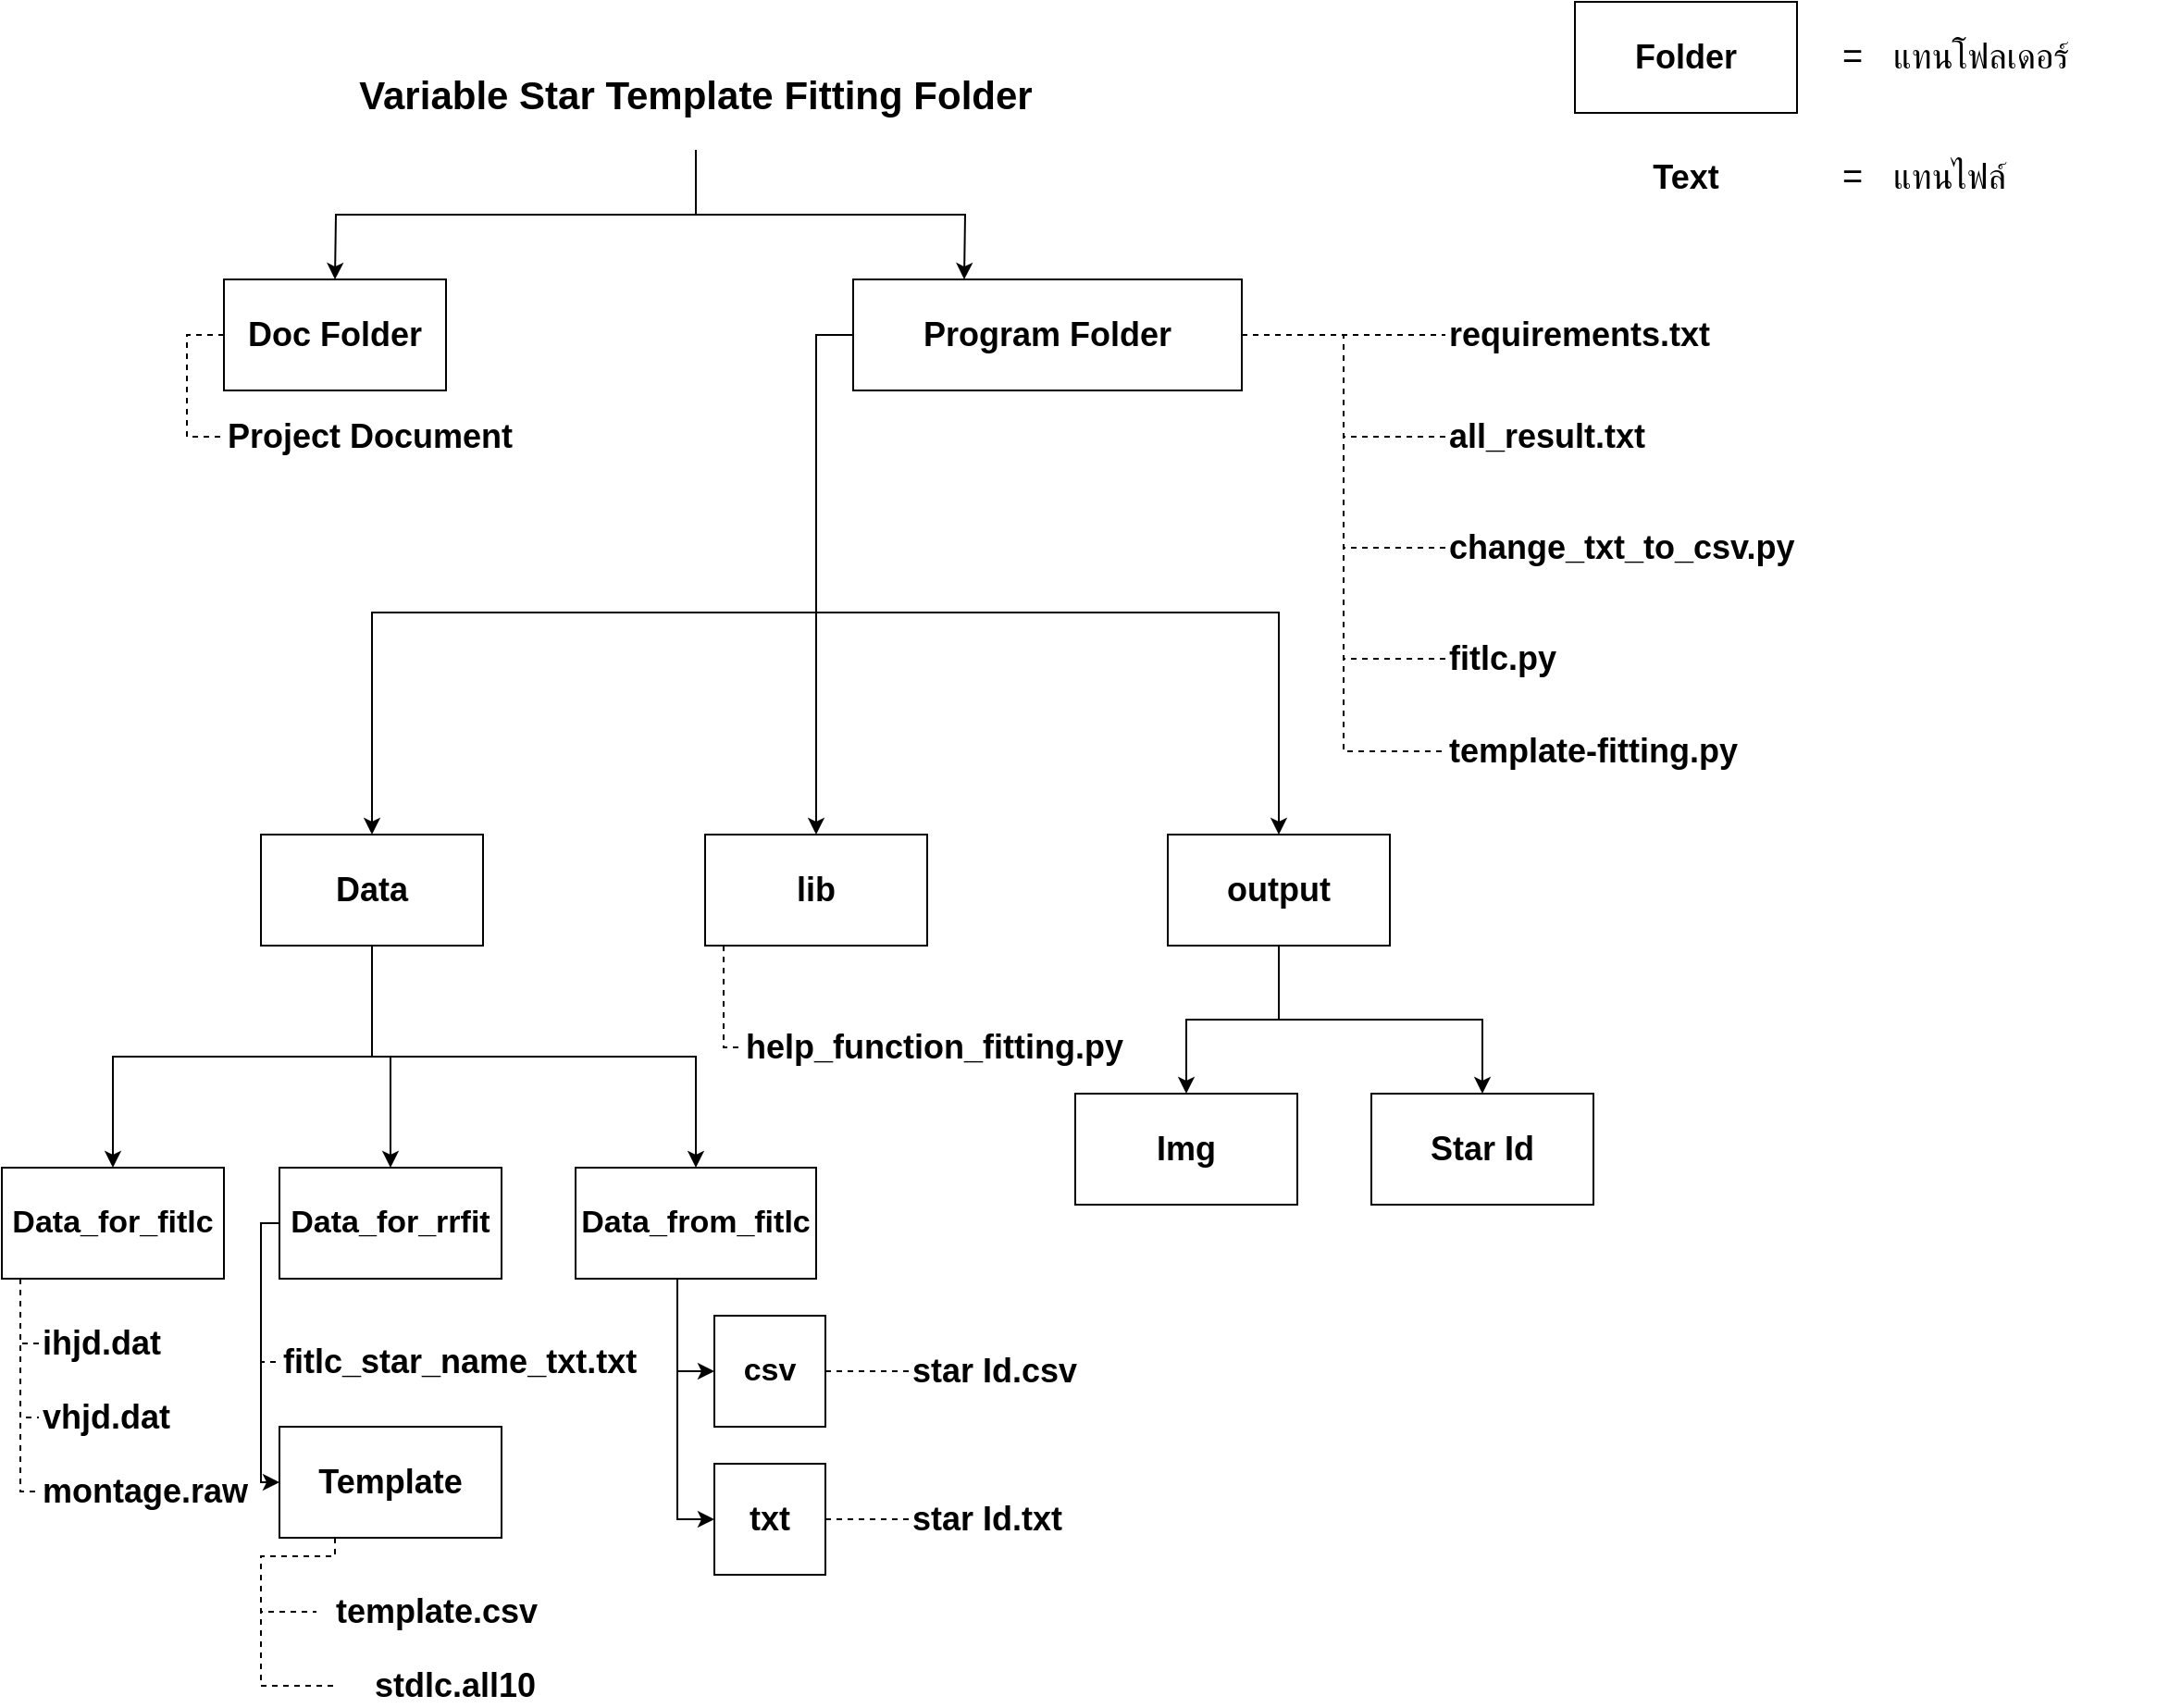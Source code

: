 <mxfile version="14.1.9" type="device"><diagram id="a78L-Ay_S3Wst40OVpjx" name="Page-1"><mxGraphModel dx="1422" dy="794" grid="1" gridSize="10" guides="1" tooltips="1" connect="1" arrows="1" fold="1" page="1" pageScale="1" pageWidth="850" pageHeight="1100" math="0" shadow="0"><root><mxCell id="0"/><mxCell id="1" parent="0"/><mxCell id="njR7GxznD3RlltQjHAHe-4" style="edgeStyle=orthogonalEdgeStyle;rounded=0;orthogonalLoop=1;jettySize=auto;html=1;entryX=0.5;entryY=0;entryDx=0;entryDy=0;" edge="1" parent="1" source="njR7GxznD3RlltQjHAHe-1"><mxGeometry relative="1" as="geometry"><mxPoint x="190" y="160" as="targetPoint"/></mxGeometry></mxCell><mxCell id="njR7GxznD3RlltQjHAHe-5" style="edgeStyle=orthogonalEdgeStyle;rounded=0;orthogonalLoop=1;jettySize=auto;html=1;entryX=0.5;entryY=0;entryDx=0;entryDy=0;" edge="1" parent="1" source="njR7GxznD3RlltQjHAHe-1"><mxGeometry relative="1" as="geometry"><mxPoint x="530" y="160" as="targetPoint"/></mxGeometry></mxCell><mxCell id="njR7GxznD3RlltQjHAHe-1" value="&lt;b&gt;&lt;font style=&quot;font-size: 21px&quot;&gt;Variable Star Template Fitting Folder&lt;/font&gt;&lt;/b&gt;" style="text;html=1;strokeColor=none;fillColor=none;align=center;verticalAlign=middle;whiteSpace=wrap;rounded=0;" vertex="1" parent="1"><mxGeometry x="180" y="30" width="410" height="60" as="geometry"/></mxCell><mxCell id="njR7GxznD3RlltQjHAHe-9" style="edgeStyle=orthogonalEdgeStyle;rounded=0;orthogonalLoop=1;jettySize=auto;html=1;entryX=0;entryY=0.5;entryDx=0;entryDy=0;exitX=0;exitY=0.5;exitDx=0;exitDy=0;endArrow=none;endFill=0;dashed=1;" edge="1" parent="1" source="njR7GxznD3RlltQjHAHe-6" target="njR7GxznD3RlltQjHAHe-8"><mxGeometry relative="1" as="geometry"/></mxCell><mxCell id="njR7GxznD3RlltQjHAHe-6" value="&lt;b&gt;&lt;font style=&quot;font-size: 18px&quot;&gt;Doc Folder&lt;/font&gt;&lt;/b&gt;" style="rounded=0;whiteSpace=wrap;html=1;" vertex="1" parent="1"><mxGeometry x="130" y="160" width="120" height="60" as="geometry"/></mxCell><mxCell id="njR7GxznD3RlltQjHAHe-13" style="edgeStyle=orthogonalEdgeStyle;rounded=0;orthogonalLoop=1;jettySize=auto;html=1;entryX=0.5;entryY=0;entryDx=0;entryDy=0;endArrow=classic;endFill=1;exitX=0.5;exitY=1;exitDx=0;exitDy=0;" edge="1" parent="1" source="njR7GxznD3RlltQjHAHe-7" target="njR7GxznD3RlltQjHAHe-10"><mxGeometry relative="1" as="geometry"><Array as="points"><mxPoint x="575" y="190"/><mxPoint x="450" y="190"/><mxPoint x="450" y="340"/><mxPoint x="210" y="340"/></Array></mxGeometry></mxCell><mxCell id="njR7GxznD3RlltQjHAHe-14" style="edgeStyle=orthogonalEdgeStyle;rounded=0;orthogonalLoop=1;jettySize=auto;html=1;entryX=0.5;entryY=0;entryDx=0;entryDy=0;endArrow=classic;endFill=1;" edge="1" parent="1" source="njR7GxznD3RlltQjHAHe-7" target="njR7GxznD3RlltQjHAHe-11"><mxGeometry relative="1" as="geometry"><Array as="points"><mxPoint x="450" y="190"/><mxPoint x="450" y="460"/></Array></mxGeometry></mxCell><mxCell id="njR7GxznD3RlltQjHAHe-15" style="edgeStyle=orthogonalEdgeStyle;rounded=0;orthogonalLoop=1;jettySize=auto;html=1;entryX=0.5;entryY=0;entryDx=0;entryDy=0;endArrow=classic;endFill=1;exitX=0.5;exitY=1;exitDx=0;exitDy=0;" edge="1" parent="1" source="njR7GxznD3RlltQjHAHe-7" target="njR7GxznD3RlltQjHAHe-12"><mxGeometry relative="1" as="geometry"><Array as="points"><mxPoint x="575" y="190"/><mxPoint x="450" y="190"/><mxPoint x="450" y="340"/><mxPoint x="700" y="340"/></Array></mxGeometry></mxCell><mxCell id="njR7GxznD3RlltQjHAHe-22" style="edgeStyle=orthogonalEdgeStyle;rounded=0;orthogonalLoop=1;jettySize=auto;html=1;entryX=0;entryY=0.5;entryDx=0;entryDy=0;endArrow=none;endFill=0;dashed=1;" edge="1" parent="1" source="njR7GxznD3RlltQjHAHe-7" target="njR7GxznD3RlltQjHAHe-19"><mxGeometry relative="1" as="geometry"/></mxCell><mxCell id="njR7GxznD3RlltQjHAHe-23" style="edgeStyle=orthogonalEdgeStyle;rounded=0;orthogonalLoop=1;jettySize=auto;html=1;entryX=0;entryY=0.5;entryDx=0;entryDy=0;dashed=1;endArrow=none;endFill=0;" edge="1" parent="1" source="njR7GxznD3RlltQjHAHe-7" target="njR7GxznD3RlltQjHAHe-17"><mxGeometry relative="1" as="geometry"/></mxCell><mxCell id="njR7GxznD3RlltQjHAHe-24" style="edgeStyle=orthogonalEdgeStyle;rounded=0;orthogonalLoop=1;jettySize=auto;html=1;entryX=0;entryY=0.5;entryDx=0;entryDy=0;dashed=1;endArrow=none;endFill=0;" edge="1" parent="1" source="njR7GxznD3RlltQjHAHe-7" target="njR7GxznD3RlltQjHAHe-18"><mxGeometry relative="1" as="geometry"/></mxCell><mxCell id="njR7GxznD3RlltQjHAHe-25" style="edgeStyle=orthogonalEdgeStyle;rounded=0;orthogonalLoop=1;jettySize=auto;html=1;entryX=0;entryY=0.5;entryDx=0;entryDy=0;dashed=1;endArrow=none;endFill=0;" edge="1" parent="1" source="njR7GxznD3RlltQjHAHe-7" target="njR7GxznD3RlltQjHAHe-20"><mxGeometry relative="1" as="geometry"/></mxCell><mxCell id="njR7GxznD3RlltQjHAHe-26" style="edgeStyle=orthogonalEdgeStyle;rounded=0;orthogonalLoop=1;jettySize=auto;html=1;entryX=0;entryY=0.5;entryDx=0;entryDy=0;dashed=1;endArrow=none;endFill=0;" edge="1" parent="1" source="njR7GxznD3RlltQjHAHe-7" target="njR7GxznD3RlltQjHAHe-21"><mxGeometry relative="1" as="geometry"/></mxCell><mxCell id="njR7GxznD3RlltQjHAHe-7" value="&lt;font style=&quot;font-size: 18px&quot;&gt;&lt;b&gt;Program Folder&lt;/b&gt;&lt;/font&gt;" style="rounded=0;whiteSpace=wrap;html=1;" vertex="1" parent="1"><mxGeometry x="470" y="160" width="210" height="60" as="geometry"/></mxCell><mxCell id="njR7GxznD3RlltQjHAHe-8" value="&lt;b&gt;&lt;font style=&quot;font-size: 18px&quot;&gt;Project Document&lt;/font&gt;&lt;/b&gt;" style="text;html=1;strokeColor=none;fillColor=none;align=left;verticalAlign=middle;whiteSpace=wrap;rounded=0;" vertex="1" parent="1"><mxGeometry x="130" y="230" width="180" height="30" as="geometry"/></mxCell><mxCell id="njR7GxznD3RlltQjHAHe-37" style="edgeStyle=orthogonalEdgeStyle;rounded=0;orthogonalLoop=1;jettySize=auto;html=1;entryX=0.5;entryY=0;entryDx=0;entryDy=0;endArrow=classic;endFill=1;" edge="1" parent="1" source="njR7GxznD3RlltQjHAHe-10" target="njR7GxznD3RlltQjHAHe-34"><mxGeometry relative="1" as="geometry"><Array as="points"><mxPoint x="210" y="580"/><mxPoint x="70" y="580"/></Array></mxGeometry></mxCell><mxCell id="njR7GxznD3RlltQjHAHe-38" style="edgeStyle=orthogonalEdgeStyle;rounded=0;orthogonalLoop=1;jettySize=auto;html=1;entryX=0.5;entryY=0;entryDx=0;entryDy=0;endArrow=classic;endFill=1;" edge="1" parent="1" source="njR7GxznD3RlltQjHAHe-10" target="njR7GxznD3RlltQjHAHe-35"><mxGeometry relative="1" as="geometry"/></mxCell><mxCell id="njR7GxznD3RlltQjHAHe-39" style="edgeStyle=orthogonalEdgeStyle;rounded=0;orthogonalLoop=1;jettySize=auto;html=1;entryX=0.5;entryY=0;entryDx=0;entryDy=0;endArrow=classic;endFill=1;" edge="1" parent="1" source="njR7GxznD3RlltQjHAHe-10" target="njR7GxznD3RlltQjHAHe-36"><mxGeometry relative="1" as="geometry"><Array as="points"><mxPoint x="210" y="580"/><mxPoint x="385" y="580"/></Array></mxGeometry></mxCell><mxCell id="njR7GxznD3RlltQjHAHe-10" value="&lt;font style=&quot;font-size: 18px&quot;&gt;&lt;b&gt;Data&lt;/b&gt;&lt;/font&gt;" style="rounded=0;whiteSpace=wrap;html=1;" vertex="1" parent="1"><mxGeometry x="150" y="460" width="120" height="60" as="geometry"/></mxCell><mxCell id="njR7GxznD3RlltQjHAHe-28" style="edgeStyle=orthogonalEdgeStyle;rounded=0;orthogonalLoop=1;jettySize=auto;html=1;entryX=0;entryY=0.5;entryDx=0;entryDy=0;dashed=1;endArrow=none;endFill=0;" edge="1" parent="1" source="njR7GxznD3RlltQjHAHe-11" target="njR7GxznD3RlltQjHAHe-27"><mxGeometry relative="1" as="geometry"><Array as="points"><mxPoint x="400" y="490"/><mxPoint x="400" y="575"/></Array></mxGeometry></mxCell><mxCell id="njR7GxznD3RlltQjHAHe-11" value="&lt;font style=&quot;font-size: 18px&quot;&gt;&lt;b&gt;lib&lt;/b&gt;&lt;/font&gt;" style="rounded=0;whiteSpace=wrap;html=1;" vertex="1" parent="1"><mxGeometry x="390" y="460" width="120" height="60" as="geometry"/></mxCell><mxCell id="njR7GxznD3RlltQjHAHe-32" style="edgeStyle=orthogonalEdgeStyle;rounded=0;orthogonalLoop=1;jettySize=auto;html=1;entryX=0.5;entryY=0;entryDx=0;entryDy=0;endArrow=classic;endFill=1;" edge="1" parent="1" source="njR7GxznD3RlltQjHAHe-12" target="njR7GxznD3RlltQjHAHe-29"><mxGeometry relative="1" as="geometry"/></mxCell><mxCell id="njR7GxznD3RlltQjHAHe-33" style="edgeStyle=orthogonalEdgeStyle;rounded=0;orthogonalLoop=1;jettySize=auto;html=1;entryX=0.5;entryY=0;entryDx=0;entryDy=0;endArrow=classic;endFill=1;" edge="1" parent="1" source="njR7GxznD3RlltQjHAHe-12" target="njR7GxznD3RlltQjHAHe-30"><mxGeometry relative="1" as="geometry"><Array as="points"><mxPoint x="700" y="560"/><mxPoint x="810" y="560"/></Array></mxGeometry></mxCell><mxCell id="njR7GxznD3RlltQjHAHe-12" value="&lt;font style=&quot;font-size: 18px&quot;&gt;&lt;b&gt;output&lt;/b&gt;&lt;/font&gt;" style="rounded=0;whiteSpace=wrap;html=1;" vertex="1" parent="1"><mxGeometry x="640" y="460" width="120" height="60" as="geometry"/></mxCell><mxCell id="njR7GxznD3RlltQjHAHe-17" value="&lt;b&gt;&lt;font style=&quot;font-size: 18px&quot;&gt;all_result.txt&lt;/font&gt;&lt;/b&gt;" style="text;html=1;strokeColor=none;fillColor=none;align=left;verticalAlign=middle;whiteSpace=wrap;rounded=0;" vertex="1" parent="1"><mxGeometry x="790" y="230" width="180" height="30" as="geometry"/></mxCell><mxCell id="njR7GxznD3RlltQjHAHe-18" value="&lt;b&gt;&lt;font style=&quot;font-size: 18px&quot;&gt;change_txt_to_csv.py&lt;br&gt;&lt;/font&gt;&lt;/b&gt;" style="text;html=1;strokeColor=none;fillColor=none;align=left;verticalAlign=middle;whiteSpace=wrap;rounded=0;" vertex="1" parent="1"><mxGeometry x="790" y="290" width="180" height="30" as="geometry"/></mxCell><mxCell id="njR7GxznD3RlltQjHAHe-19" value="&lt;b&gt;&lt;font style=&quot;font-size: 18px&quot;&gt;requirements.txt&lt;/font&gt;&lt;/b&gt;" style="text;html=1;strokeColor=none;fillColor=none;align=left;verticalAlign=middle;whiteSpace=wrap;rounded=0;" vertex="1" parent="1"><mxGeometry x="790" y="175" width="180" height="30" as="geometry"/></mxCell><mxCell id="njR7GxznD3RlltQjHAHe-20" value="&lt;b&gt;&lt;font style=&quot;font-size: 18px&quot;&gt;fitlc.py&lt;br&gt;&lt;/font&gt;&lt;/b&gt;" style="text;html=1;strokeColor=none;fillColor=none;align=left;verticalAlign=middle;whiteSpace=wrap;rounded=0;" vertex="1" parent="1"><mxGeometry x="790" y="350" width="180" height="30" as="geometry"/></mxCell><mxCell id="njR7GxznD3RlltQjHAHe-21" value="&lt;b&gt;&lt;font style=&quot;font-size: 18px&quot;&gt;template-fitting.py&lt;br&gt;&lt;/font&gt;&lt;/b&gt;" style="text;html=1;strokeColor=none;fillColor=none;align=left;verticalAlign=middle;whiteSpace=wrap;rounded=0;" vertex="1" parent="1"><mxGeometry x="790" y="400" width="180" height="30" as="geometry"/></mxCell><mxCell id="njR7GxznD3RlltQjHAHe-27" value="&lt;b&gt;&lt;font style=&quot;font-size: 18px&quot;&gt;help_function_fitting.py&lt;br&gt;&lt;/font&gt;&lt;/b&gt;" style="text;html=1;strokeColor=none;fillColor=none;align=left;verticalAlign=middle;whiteSpace=wrap;rounded=0;" vertex="1" parent="1"><mxGeometry x="410" y="560" width="180" height="30" as="geometry"/></mxCell><mxCell id="njR7GxznD3RlltQjHAHe-29" value="&lt;font style=&quot;font-size: 18px&quot;&gt;&lt;b&gt;Img&lt;/b&gt;&lt;/font&gt;" style="rounded=0;whiteSpace=wrap;html=1;" vertex="1" parent="1"><mxGeometry x="590" y="600" width="120" height="60" as="geometry"/></mxCell><mxCell id="njR7GxznD3RlltQjHAHe-30" value="&lt;font style=&quot;font-size: 18px&quot;&gt;&lt;b&gt;Star Id&lt;/b&gt;&lt;/font&gt;" style="rounded=0;whiteSpace=wrap;html=1;" vertex="1" parent="1"><mxGeometry x="750" y="600" width="120" height="60" as="geometry"/></mxCell><mxCell id="njR7GxznD3RlltQjHAHe-43" style="edgeStyle=orthogonalEdgeStyle;rounded=0;orthogonalLoop=1;jettySize=auto;html=1;entryX=0;entryY=0.5;entryDx=0;entryDy=0;endArrow=none;endFill=0;dashed=1;" edge="1" parent="1" source="njR7GxznD3RlltQjHAHe-34" target="njR7GxznD3RlltQjHAHe-40"><mxGeometry relative="1" as="geometry"><Array as="points"><mxPoint x="20" y="735"/></Array></mxGeometry></mxCell><mxCell id="njR7GxznD3RlltQjHAHe-44" style="edgeStyle=orthogonalEdgeStyle;rounded=0;orthogonalLoop=1;jettySize=auto;html=1;entryX=0;entryY=0.5;entryDx=0;entryDy=0;dashed=1;endArrow=none;endFill=0;" edge="1" parent="1" source="njR7GxznD3RlltQjHAHe-34" target="njR7GxznD3RlltQjHAHe-41"><mxGeometry relative="1" as="geometry"><Array as="points"><mxPoint x="20" y="775"/></Array></mxGeometry></mxCell><mxCell id="njR7GxznD3RlltQjHAHe-45" style="edgeStyle=orthogonalEdgeStyle;rounded=0;orthogonalLoop=1;jettySize=auto;html=1;entryX=0;entryY=0.5;entryDx=0;entryDy=0;dashed=1;endArrow=none;endFill=0;" edge="1" parent="1" source="njR7GxznD3RlltQjHAHe-34" target="njR7GxznD3RlltQjHAHe-42"><mxGeometry relative="1" as="geometry"><Array as="points"><mxPoint x="20" y="815"/></Array></mxGeometry></mxCell><mxCell id="njR7GxznD3RlltQjHAHe-34" value="&lt;font style=&quot;font-size: 17px&quot;&gt;&lt;b&gt;Data_for_fitlc&lt;/b&gt;&lt;/font&gt;" style="rounded=0;whiteSpace=wrap;html=1;" vertex="1" parent="1"><mxGeometry x="10" y="640" width="120" height="60" as="geometry"/></mxCell><mxCell id="njR7GxznD3RlltQjHAHe-55" style="edgeStyle=orthogonalEdgeStyle;rounded=0;orthogonalLoop=1;jettySize=auto;html=1;entryX=0;entryY=0.5;entryDx=0;entryDy=0;dashed=1;endArrow=none;endFill=0;exitX=0;exitY=0.5;exitDx=0;exitDy=0;" edge="1" parent="1" source="njR7GxznD3RlltQjHAHe-35" target="njR7GxznD3RlltQjHAHe-54"><mxGeometry relative="1" as="geometry"><Array as="points"><mxPoint x="150" y="670"/><mxPoint x="150" y="745"/></Array></mxGeometry></mxCell><mxCell id="njR7GxznD3RlltQjHAHe-57" style="edgeStyle=orthogonalEdgeStyle;rounded=0;orthogonalLoop=1;jettySize=auto;html=1;entryX=0;entryY=0.5;entryDx=0;entryDy=0;endArrow=classic;endFill=1;" edge="1" parent="1" source="njR7GxznD3RlltQjHAHe-35" target="njR7GxznD3RlltQjHAHe-56"><mxGeometry relative="1" as="geometry"><Array as="points"><mxPoint x="150" y="670"/><mxPoint x="150" y="810"/></Array></mxGeometry></mxCell><mxCell id="njR7GxznD3RlltQjHAHe-35" value="&lt;font style=&quot;font-size: 17px&quot;&gt;&lt;b&gt;Data_for_rrfit&lt;/b&gt;&lt;/font&gt;" style="rounded=0;whiteSpace=wrap;html=1;" vertex="1" parent="1"><mxGeometry x="160" y="640" width="120" height="60" as="geometry"/></mxCell><mxCell id="njR7GxznD3RlltQjHAHe-48" style="edgeStyle=orthogonalEdgeStyle;rounded=0;orthogonalLoop=1;jettySize=auto;html=1;entryX=0;entryY=0.5;entryDx=0;entryDy=0;endArrow=classic;endFill=1;" edge="1" parent="1" source="njR7GxznD3RlltQjHAHe-36" target="njR7GxznD3RlltQjHAHe-46"><mxGeometry relative="1" as="geometry"><Array as="points"><mxPoint x="375" y="750"/></Array></mxGeometry></mxCell><mxCell id="njR7GxznD3RlltQjHAHe-49" style="edgeStyle=orthogonalEdgeStyle;rounded=0;orthogonalLoop=1;jettySize=auto;html=1;entryX=0;entryY=0.5;entryDx=0;entryDy=0;endArrow=classic;endFill=1;" edge="1" parent="1" source="njR7GxznD3RlltQjHAHe-36" target="njR7GxznD3RlltQjHAHe-47"><mxGeometry relative="1" as="geometry"><Array as="points"><mxPoint x="375" y="830"/></Array></mxGeometry></mxCell><mxCell id="njR7GxznD3RlltQjHAHe-36" value="&lt;font style=&quot;font-size: 17px&quot;&gt;&lt;b&gt;Data_from_fitlc&lt;/b&gt;&lt;/font&gt;" style="rounded=0;whiteSpace=wrap;html=1;" vertex="1" parent="1"><mxGeometry x="320" y="640" width="130" height="60" as="geometry"/></mxCell><mxCell id="njR7GxznD3RlltQjHAHe-40" value="&lt;b&gt;&lt;font style=&quot;font-size: 18px&quot;&gt;ihjd.dat&lt;br&gt;&lt;/font&gt;&lt;/b&gt;" style="text;html=1;strokeColor=none;fillColor=none;align=left;verticalAlign=middle;whiteSpace=wrap;rounded=0;" vertex="1" parent="1"><mxGeometry x="30" y="720" width="180" height="30" as="geometry"/></mxCell><mxCell id="njR7GxznD3RlltQjHAHe-41" value="&lt;b&gt;&lt;font style=&quot;font-size: 18px&quot;&gt;vhjd.dat&lt;br&gt;&lt;/font&gt;&lt;/b&gt;" style="text;html=1;strokeColor=none;fillColor=none;align=left;verticalAlign=middle;whiteSpace=wrap;rounded=0;" vertex="1" parent="1"><mxGeometry x="30" y="760" width="180" height="30" as="geometry"/></mxCell><mxCell id="njR7GxznD3RlltQjHAHe-42" value="&lt;b&gt;&lt;font style=&quot;font-size: 18px&quot;&gt;montage.raw&lt;br&gt;&lt;/font&gt;&lt;/b&gt;" style="text;html=1;strokeColor=none;fillColor=none;align=left;verticalAlign=middle;whiteSpace=wrap;rounded=0;" vertex="1" parent="1"><mxGeometry x="30" y="800" width="180" height="30" as="geometry"/></mxCell><mxCell id="njR7GxznD3RlltQjHAHe-52" style="edgeStyle=orthogonalEdgeStyle;rounded=0;orthogonalLoop=1;jettySize=auto;html=1;entryX=0;entryY=0.5;entryDx=0;entryDy=0;endArrow=none;endFill=0;dashed=1;" edge="1" parent="1" source="njR7GxznD3RlltQjHAHe-46" target="njR7GxznD3RlltQjHAHe-50"><mxGeometry relative="1" as="geometry"/></mxCell><mxCell id="njR7GxznD3RlltQjHAHe-46" value="&lt;font style=&quot;font-size: 17px&quot;&gt;&lt;b&gt;csv&lt;/b&gt;&lt;/font&gt;" style="rounded=0;whiteSpace=wrap;html=1;" vertex="1" parent="1"><mxGeometry x="395" y="720" width="60" height="60" as="geometry"/></mxCell><mxCell id="njR7GxznD3RlltQjHAHe-53" style="edgeStyle=orthogonalEdgeStyle;rounded=0;orthogonalLoop=1;jettySize=auto;html=1;entryX=0;entryY=0.5;entryDx=0;entryDy=0;endArrow=none;endFill=0;dashed=1;" edge="1" parent="1" source="njR7GxznD3RlltQjHAHe-47" target="njR7GxznD3RlltQjHAHe-51"><mxGeometry relative="1" as="geometry"/></mxCell><mxCell id="njR7GxznD3RlltQjHAHe-47" value="&lt;font style=&quot;font-size: 18px&quot;&gt;&lt;b&gt;txt&lt;/b&gt;&lt;/font&gt;" style="rounded=0;whiteSpace=wrap;html=1;" vertex="1" parent="1"><mxGeometry x="395" y="800" width="60" height="60" as="geometry"/></mxCell><mxCell id="njR7GxznD3RlltQjHAHe-50" value="&lt;b&gt;&lt;font style=&quot;font-size: 18px&quot;&gt;star Id.csv&lt;br&gt;&lt;/font&gt;&lt;/b&gt;" style="text;html=1;strokeColor=none;fillColor=none;align=left;verticalAlign=middle;whiteSpace=wrap;rounded=0;" vertex="1" parent="1"><mxGeometry x="500" y="735" width="180" height="30" as="geometry"/></mxCell><mxCell id="njR7GxznD3RlltQjHAHe-51" value="&lt;b&gt;&lt;font style=&quot;font-size: 18px&quot;&gt;star Id.txt&lt;br&gt;&lt;/font&gt;&lt;/b&gt;" style="text;html=1;strokeColor=none;fillColor=none;align=left;verticalAlign=middle;whiteSpace=wrap;rounded=0;" vertex="1" parent="1"><mxGeometry x="500" y="815" width="180" height="30" as="geometry"/></mxCell><mxCell id="njR7GxznD3RlltQjHAHe-54" value="&lt;b&gt;&lt;font style=&quot;font-size: 18px&quot;&gt;fitlc_star_name_txt.txt&lt;br&gt;&lt;/font&gt;&lt;/b&gt;" style="text;html=1;strokeColor=none;fillColor=none;align=left;verticalAlign=middle;whiteSpace=wrap;rounded=0;" vertex="1" parent="1"><mxGeometry x="160" y="730" width="180" height="30" as="geometry"/></mxCell><mxCell id="njR7GxznD3RlltQjHAHe-59" style="edgeStyle=orthogonalEdgeStyle;rounded=0;orthogonalLoop=1;jettySize=auto;html=1;entryX=0;entryY=0.5;entryDx=0;entryDy=0;endArrow=none;endFill=0;exitX=0.25;exitY=1;exitDx=0;exitDy=0;dashed=1;" edge="1" parent="1" source="njR7GxznD3RlltQjHAHe-56" target="njR7GxznD3RlltQjHAHe-58"><mxGeometry relative="1" as="geometry"><Array as="points"><mxPoint x="190" y="850"/><mxPoint x="150" y="850"/><mxPoint x="150" y="880"/></Array></mxGeometry></mxCell><mxCell id="njR7GxznD3RlltQjHAHe-61" style="edgeStyle=orthogonalEdgeStyle;rounded=0;orthogonalLoop=1;jettySize=auto;html=1;entryX=0;entryY=0.5;entryDx=0;entryDy=0;dashed=1;endArrow=none;endFill=0;exitX=0.25;exitY=1;exitDx=0;exitDy=0;" edge="1" parent="1" source="njR7GxznD3RlltQjHAHe-56" target="njR7GxznD3RlltQjHAHe-60"><mxGeometry relative="1" as="geometry"><Array as="points"><mxPoint x="190" y="850"/><mxPoint x="150" y="850"/><mxPoint x="150" y="920"/></Array></mxGeometry></mxCell><mxCell id="njR7GxznD3RlltQjHAHe-56" value="&lt;font style=&quot;font-size: 18px&quot;&gt;&lt;b&gt;Template&lt;/b&gt;&lt;/font&gt;" style="rounded=0;whiteSpace=wrap;html=1;" vertex="1" parent="1"><mxGeometry x="160" y="780" width="120" height="60" as="geometry"/></mxCell><mxCell id="njR7GxznD3RlltQjHAHe-58" value="&lt;font style=&quot;font-size: 18px&quot;&gt;&lt;b&gt;template.csv&lt;/b&gt;&lt;/font&gt;" style="text;html=1;strokeColor=none;fillColor=none;align=center;verticalAlign=middle;whiteSpace=wrap;rounded=0;" vertex="1" parent="1"><mxGeometry x="180" y="870" width="130" height="20" as="geometry"/></mxCell><mxCell id="njR7GxznD3RlltQjHAHe-60" value="&lt;span style=&quot;font-size: 18px&quot;&gt;&lt;b&gt;stdlc.all10&lt;/b&gt;&lt;/span&gt;" style="text;html=1;strokeColor=none;fillColor=none;align=center;verticalAlign=middle;whiteSpace=wrap;rounded=0;" vertex="1" parent="1"><mxGeometry x="190" y="910" width="130" height="20" as="geometry"/></mxCell><mxCell id="njR7GxznD3RlltQjHAHe-62" value="&lt;font style=&quot;font-size: 18px&quot;&gt;&lt;b&gt;Folder&lt;/b&gt;&lt;/font&gt;" style="rounded=0;whiteSpace=wrap;html=1;" vertex="1" parent="1"><mxGeometry x="860" y="10" width="120" height="60" as="geometry"/></mxCell><mxCell id="njR7GxznD3RlltQjHAHe-63" value="&lt;font style=&quot;font-size: 18px&quot;&gt;&lt;b&gt;Text&lt;/b&gt;&lt;/font&gt;" style="text;html=1;strokeColor=none;fillColor=none;align=center;verticalAlign=middle;whiteSpace=wrap;rounded=0;" vertex="1" parent="1"><mxGeometry x="860" y="80" width="120" height="50" as="geometry"/></mxCell><mxCell id="njR7GxznD3RlltQjHAHe-64" value="&lt;font style=&quot;font-size: 19px&quot;&gt;=&lt;/font&gt;" style="text;html=1;strokeColor=none;fillColor=none;align=center;verticalAlign=middle;whiteSpace=wrap;rounded=0;" vertex="1" parent="1"><mxGeometry x="990" y="30" width="40" height="20" as="geometry"/></mxCell><mxCell id="njR7GxznD3RlltQjHAHe-65" value="&lt;font style=&quot;font-size: 19px&quot;&gt;=&lt;/font&gt;" style="text;html=1;strokeColor=none;fillColor=none;align=center;verticalAlign=middle;whiteSpace=wrap;rounded=0;" vertex="1" parent="1"><mxGeometry x="990" y="95" width="40" height="20" as="geometry"/></mxCell><mxCell id="njR7GxznD3RlltQjHAHe-66" value="&lt;font style=&quot;font-size: 19px&quot;&gt;แทนโฟลเดอร์&lt;/font&gt;" style="text;html=1;strokeColor=none;fillColor=none;align=left;verticalAlign=middle;whiteSpace=wrap;rounded=0;" vertex="1" parent="1"><mxGeometry x="1030" y="20" width="150" height="40" as="geometry"/></mxCell><mxCell id="njR7GxznD3RlltQjHAHe-67" value="&lt;font style=&quot;font-size: 19px&quot;&gt;แทนไฟล์&lt;/font&gt;" style="text;html=1;strokeColor=none;fillColor=none;align=left;verticalAlign=middle;whiteSpace=wrap;rounded=0;" vertex="1" parent="1"><mxGeometry x="1030" y="85" width="150" height="40" as="geometry"/></mxCell></root></mxGraphModel></diagram></mxfile>